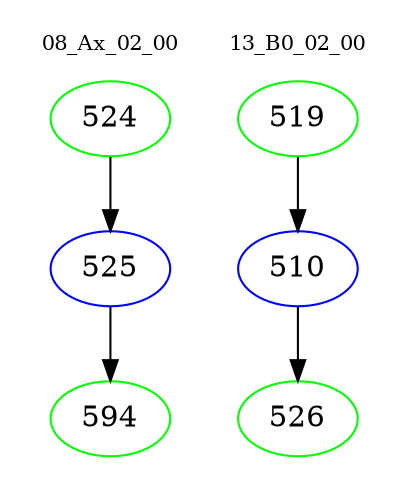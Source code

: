 digraph{
subgraph cluster_0 {
color = white
label = "08_Ax_02_00";
fontsize=10;
T0_524 [label="524", color="green"]
T0_524 -> T0_525 [color="black"]
T0_525 [label="525", color="blue"]
T0_525 -> T0_594 [color="black"]
T0_594 [label="594", color="green"]
}
subgraph cluster_1 {
color = white
label = "13_B0_02_00";
fontsize=10;
T1_519 [label="519", color="green"]
T1_519 -> T1_510 [color="black"]
T1_510 [label="510", color="blue"]
T1_510 -> T1_526 [color="black"]
T1_526 [label="526", color="green"]
}
}
